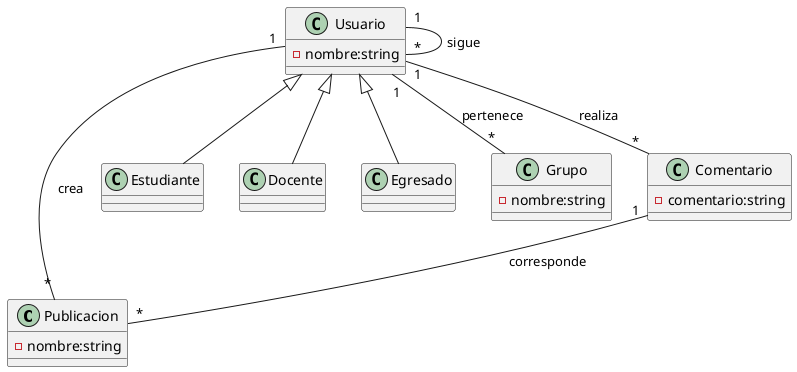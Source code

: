 @startuml

class Publicacion {
-nombre:string
}
class Usuario {
-nombre:string
}
class Estudiante extends Usuario{

}
class Docente extends Usuario{

}
class Egresado extends Usuario{

}
class Grupo {
-nombre:string
}
class Comentario {
-comentario:string
}

Comentario "1" -- "*" Publicacion : corresponde
Usuario "1" -- "*" Usuario : sigue
Usuario "1" -- "*" Comentario : realiza
Usuario "1" -- "*" Grupo : pertenece
Usuario "1" -- "*" Publicacion : crea

@enduml